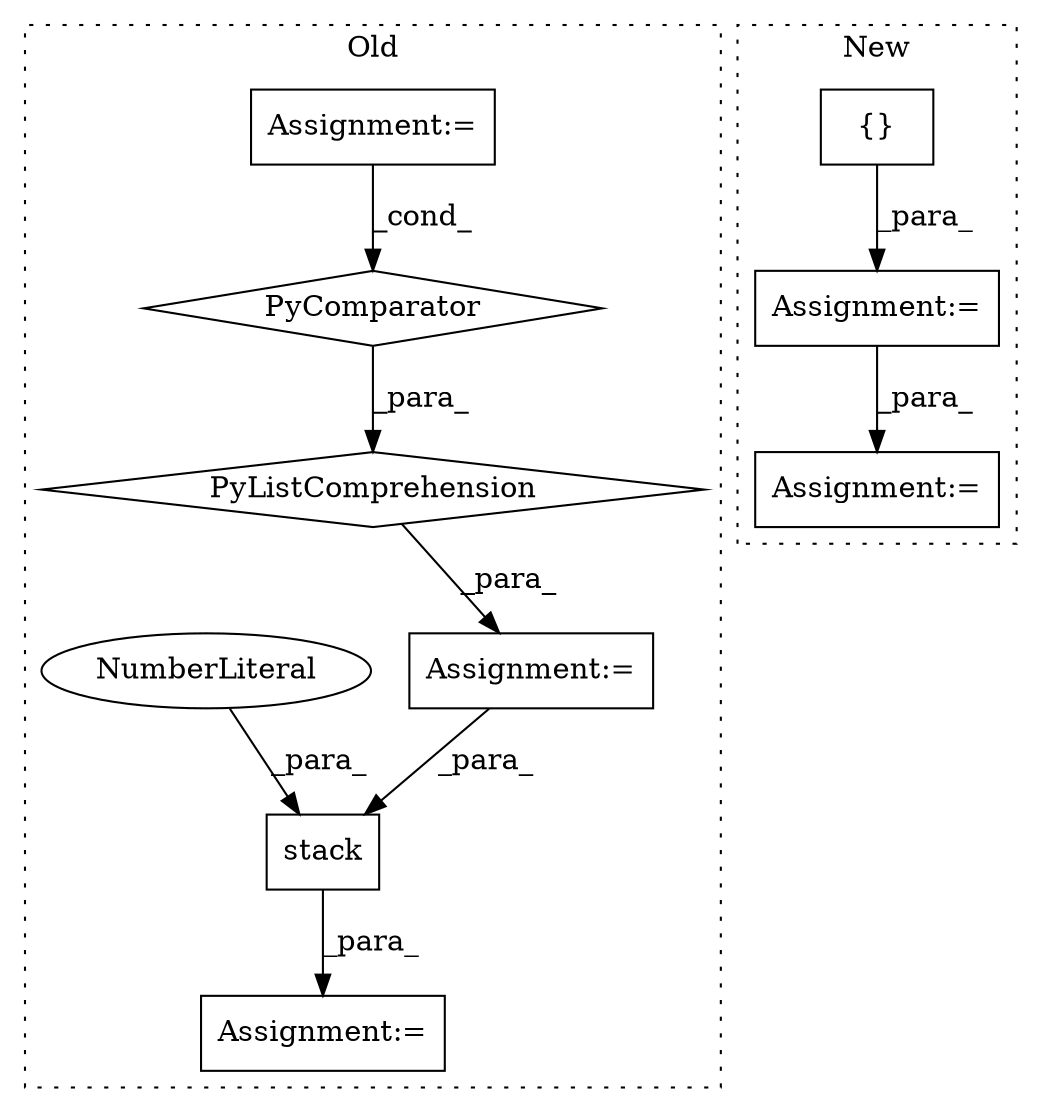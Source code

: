 digraph G {
subgraph cluster0 {
1 [label="stack" a="32" s="9203,9340" l="17,1" shape="box"];
4 [label="Assignment:=" a="7" s="9194" l="1" shape="box"];
6 [label="Assignment:=" a="7" s="9300" l="36" shape="box"];
7 [label="Assignment:=" a="7" s="8320" l="1" shape="box"];
8 [label="PyListComprehension" a="109" s="8741" l="178" shape="diamond"];
9 [label="PyComparator" a="113" s="8885" l="26" shape="diamond"];
10 [label="NumberLiteral" a="34" s="9339" l="1" shape="ellipse"];
label = "Old";
style="dotted";
}
subgraph cluster1 {
2 [label="{}" a="4" s="9002" l="2" shape="box"];
3 [label="Assignment:=" a="7" s="9600" l="22" shape="box"];
5 [label="Assignment:=" a="7" s="9513" l="12" shape="box"];
label = "New";
style="dotted";
}
1 -> 4 [label="_para_"];
2 -> 3 [label="_para_"];
3 -> 5 [label="_para_"];
6 -> 1 [label="_para_"];
7 -> 9 [label="_cond_"];
8 -> 6 [label="_para_"];
9 -> 8 [label="_para_"];
10 -> 1 [label="_para_"];
}